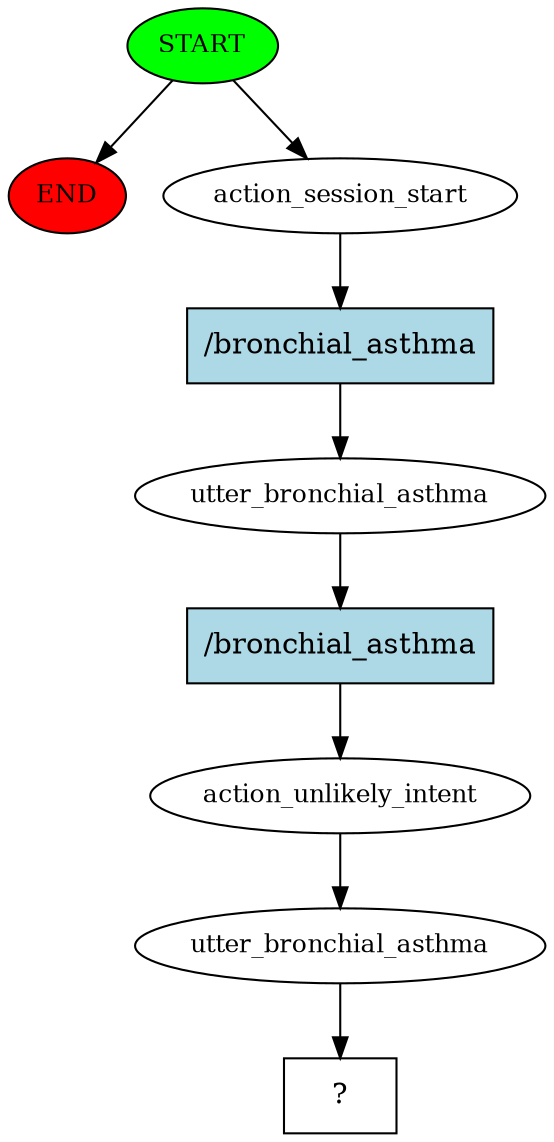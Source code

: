 digraph  {
0 [class="start active", fillcolor=green, fontsize=12, label=START, style=filled];
"-1" [class=end, fillcolor=red, fontsize=12, label=END, style=filled];
1 [class=active, fontsize=12, label=action_session_start];
2 [class=active, fontsize=12, label=utter_bronchial_asthma];
3 [class=active, fontsize=12, label=action_unlikely_intent];
4 [class=active, fontsize=12, label=utter_bronchial_asthma];
5 [class="intent dashed active", label="  ?  ", shape=rect];
6 [class="intent active", fillcolor=lightblue, label="/bronchial_asthma", shape=rect, style=filled];
7 [class="intent active", fillcolor=lightblue, label="/bronchial_asthma", shape=rect, style=filled];
0 -> "-1"  [class="", key=NONE, label=""];
0 -> 1  [class=active, key=NONE, label=""];
1 -> 6  [class=active, key=0];
2 -> 7  [class=active, key=0];
3 -> 4  [class=active, key=NONE, label=""];
4 -> 5  [class=active, key=NONE, label=""];
6 -> 2  [class=active, key=0];
7 -> 3  [class=active, key=0];
}
